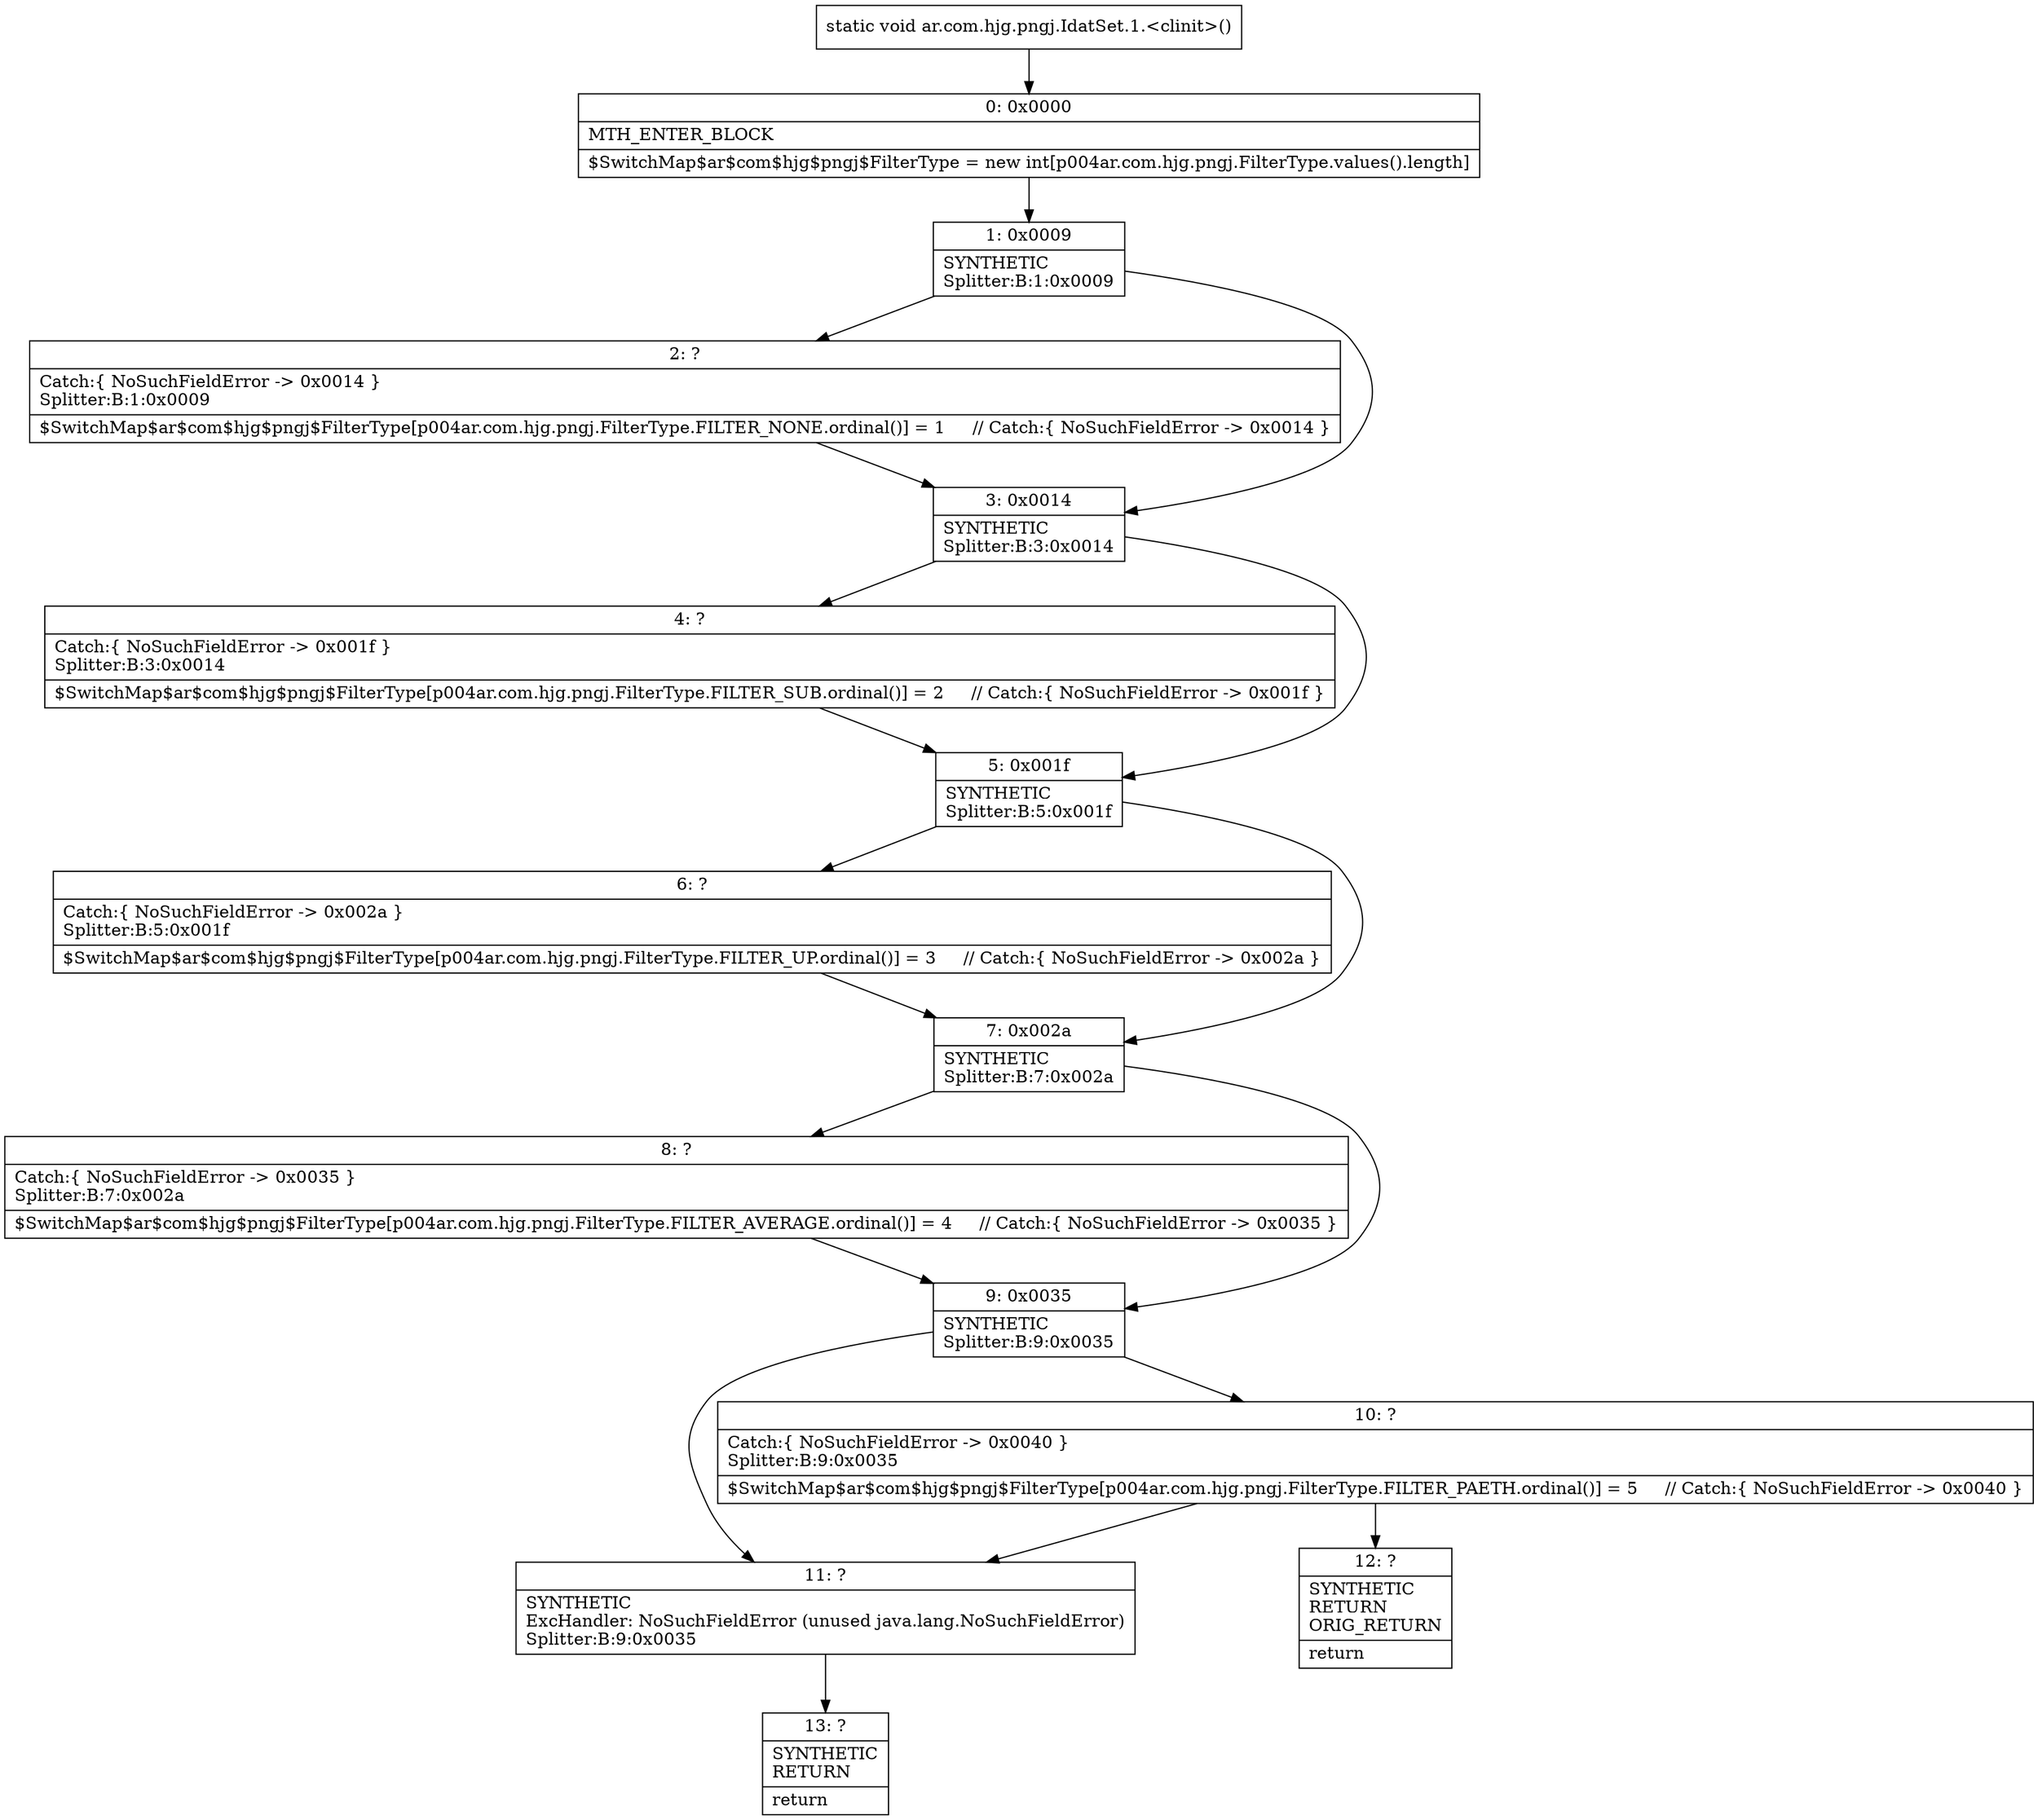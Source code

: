 digraph "CFG forar.com.hjg.pngj.IdatSet.1.\<clinit\>()V" {
Node_0 [shape=record,label="{0\:\ 0x0000|MTH_ENTER_BLOCK\l|$SwitchMap$ar$com$hjg$pngj$FilterType = new int[p004ar.com.hjg.pngj.FilterType.values().length]\l}"];
Node_1 [shape=record,label="{1\:\ 0x0009|SYNTHETIC\lSplitter:B:1:0x0009\l}"];
Node_2 [shape=record,label="{2\:\ ?|Catch:\{ NoSuchFieldError \-\> 0x0014 \}\lSplitter:B:1:0x0009\l|$SwitchMap$ar$com$hjg$pngj$FilterType[p004ar.com.hjg.pngj.FilterType.FILTER_NONE.ordinal()] = 1     \/\/ Catch:\{ NoSuchFieldError \-\> 0x0014 \}\l}"];
Node_3 [shape=record,label="{3\:\ 0x0014|SYNTHETIC\lSplitter:B:3:0x0014\l}"];
Node_4 [shape=record,label="{4\:\ ?|Catch:\{ NoSuchFieldError \-\> 0x001f \}\lSplitter:B:3:0x0014\l|$SwitchMap$ar$com$hjg$pngj$FilterType[p004ar.com.hjg.pngj.FilterType.FILTER_SUB.ordinal()] = 2     \/\/ Catch:\{ NoSuchFieldError \-\> 0x001f \}\l}"];
Node_5 [shape=record,label="{5\:\ 0x001f|SYNTHETIC\lSplitter:B:5:0x001f\l}"];
Node_6 [shape=record,label="{6\:\ ?|Catch:\{ NoSuchFieldError \-\> 0x002a \}\lSplitter:B:5:0x001f\l|$SwitchMap$ar$com$hjg$pngj$FilterType[p004ar.com.hjg.pngj.FilterType.FILTER_UP.ordinal()] = 3     \/\/ Catch:\{ NoSuchFieldError \-\> 0x002a \}\l}"];
Node_7 [shape=record,label="{7\:\ 0x002a|SYNTHETIC\lSplitter:B:7:0x002a\l}"];
Node_8 [shape=record,label="{8\:\ ?|Catch:\{ NoSuchFieldError \-\> 0x0035 \}\lSplitter:B:7:0x002a\l|$SwitchMap$ar$com$hjg$pngj$FilterType[p004ar.com.hjg.pngj.FilterType.FILTER_AVERAGE.ordinal()] = 4     \/\/ Catch:\{ NoSuchFieldError \-\> 0x0035 \}\l}"];
Node_9 [shape=record,label="{9\:\ 0x0035|SYNTHETIC\lSplitter:B:9:0x0035\l}"];
Node_10 [shape=record,label="{10\:\ ?|Catch:\{ NoSuchFieldError \-\> 0x0040 \}\lSplitter:B:9:0x0035\l|$SwitchMap$ar$com$hjg$pngj$FilterType[p004ar.com.hjg.pngj.FilterType.FILTER_PAETH.ordinal()] = 5     \/\/ Catch:\{ NoSuchFieldError \-\> 0x0040 \}\l}"];
Node_11 [shape=record,label="{11\:\ ?|SYNTHETIC\lExcHandler: NoSuchFieldError (unused java.lang.NoSuchFieldError)\lSplitter:B:9:0x0035\l}"];
Node_12 [shape=record,label="{12\:\ ?|SYNTHETIC\lRETURN\lORIG_RETURN\l|return\l}"];
Node_13 [shape=record,label="{13\:\ ?|SYNTHETIC\lRETURN\l|return\l}"];
MethodNode[shape=record,label="{static void ar.com.hjg.pngj.IdatSet.1.\<clinit\>() }"];
MethodNode -> Node_0;
Node_0 -> Node_1;
Node_1 -> Node_2;
Node_1 -> Node_3;
Node_2 -> Node_3;
Node_3 -> Node_4;
Node_3 -> Node_5;
Node_4 -> Node_5;
Node_5 -> Node_6;
Node_5 -> Node_7;
Node_6 -> Node_7;
Node_7 -> Node_8;
Node_7 -> Node_9;
Node_8 -> Node_9;
Node_9 -> Node_10;
Node_9 -> Node_11;
Node_10 -> Node_11;
Node_10 -> Node_12;
Node_11 -> Node_13;
}

